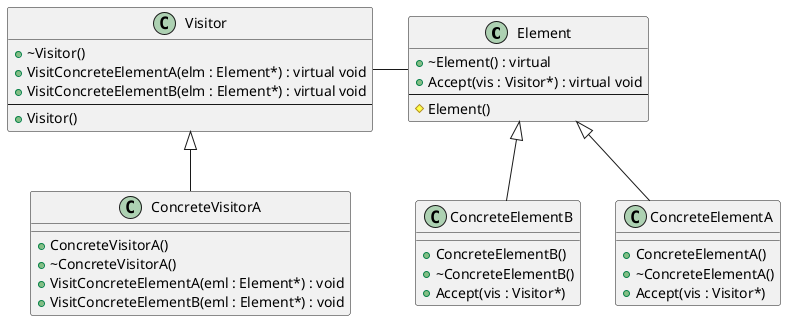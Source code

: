 @startuml Visitor

class Element{
    + ~Element() : virtual 
    + Accept(vis : Visitor*) : virtual void
    --
    # Element()
}

class ConcreteElementA{
    + ConcreteElementA()
    + ~ConcreteElementA()
    + Accept(vis : Visitor*)
}

class ConcreteElementB{
    + ConcreteElementB()
    + ~ConcreteElementB()
    + Accept(vis : Visitor*)
}

class Visitor{
    + ~Visitor()
    + VisitConcreteElementA(elm : Element*) : virtual void
    + VisitConcreteElementB(elm : Element*) : virtual void
    --
    + Visitor()
}

class ConcreteVisitorA{
    + ConcreteVisitorA()
    + ~ConcreteVisitorA()
    + VisitConcreteElementA(eml : Element*) : void
    + VisitConcreteElementB(eml : Element*) : void
}

ConcreteVisitorA -up-|> Visitor
ConcreteElementA -up-|> Element
ConcreteElementB -up-|> Element
Visitor -right- Element

@enduml